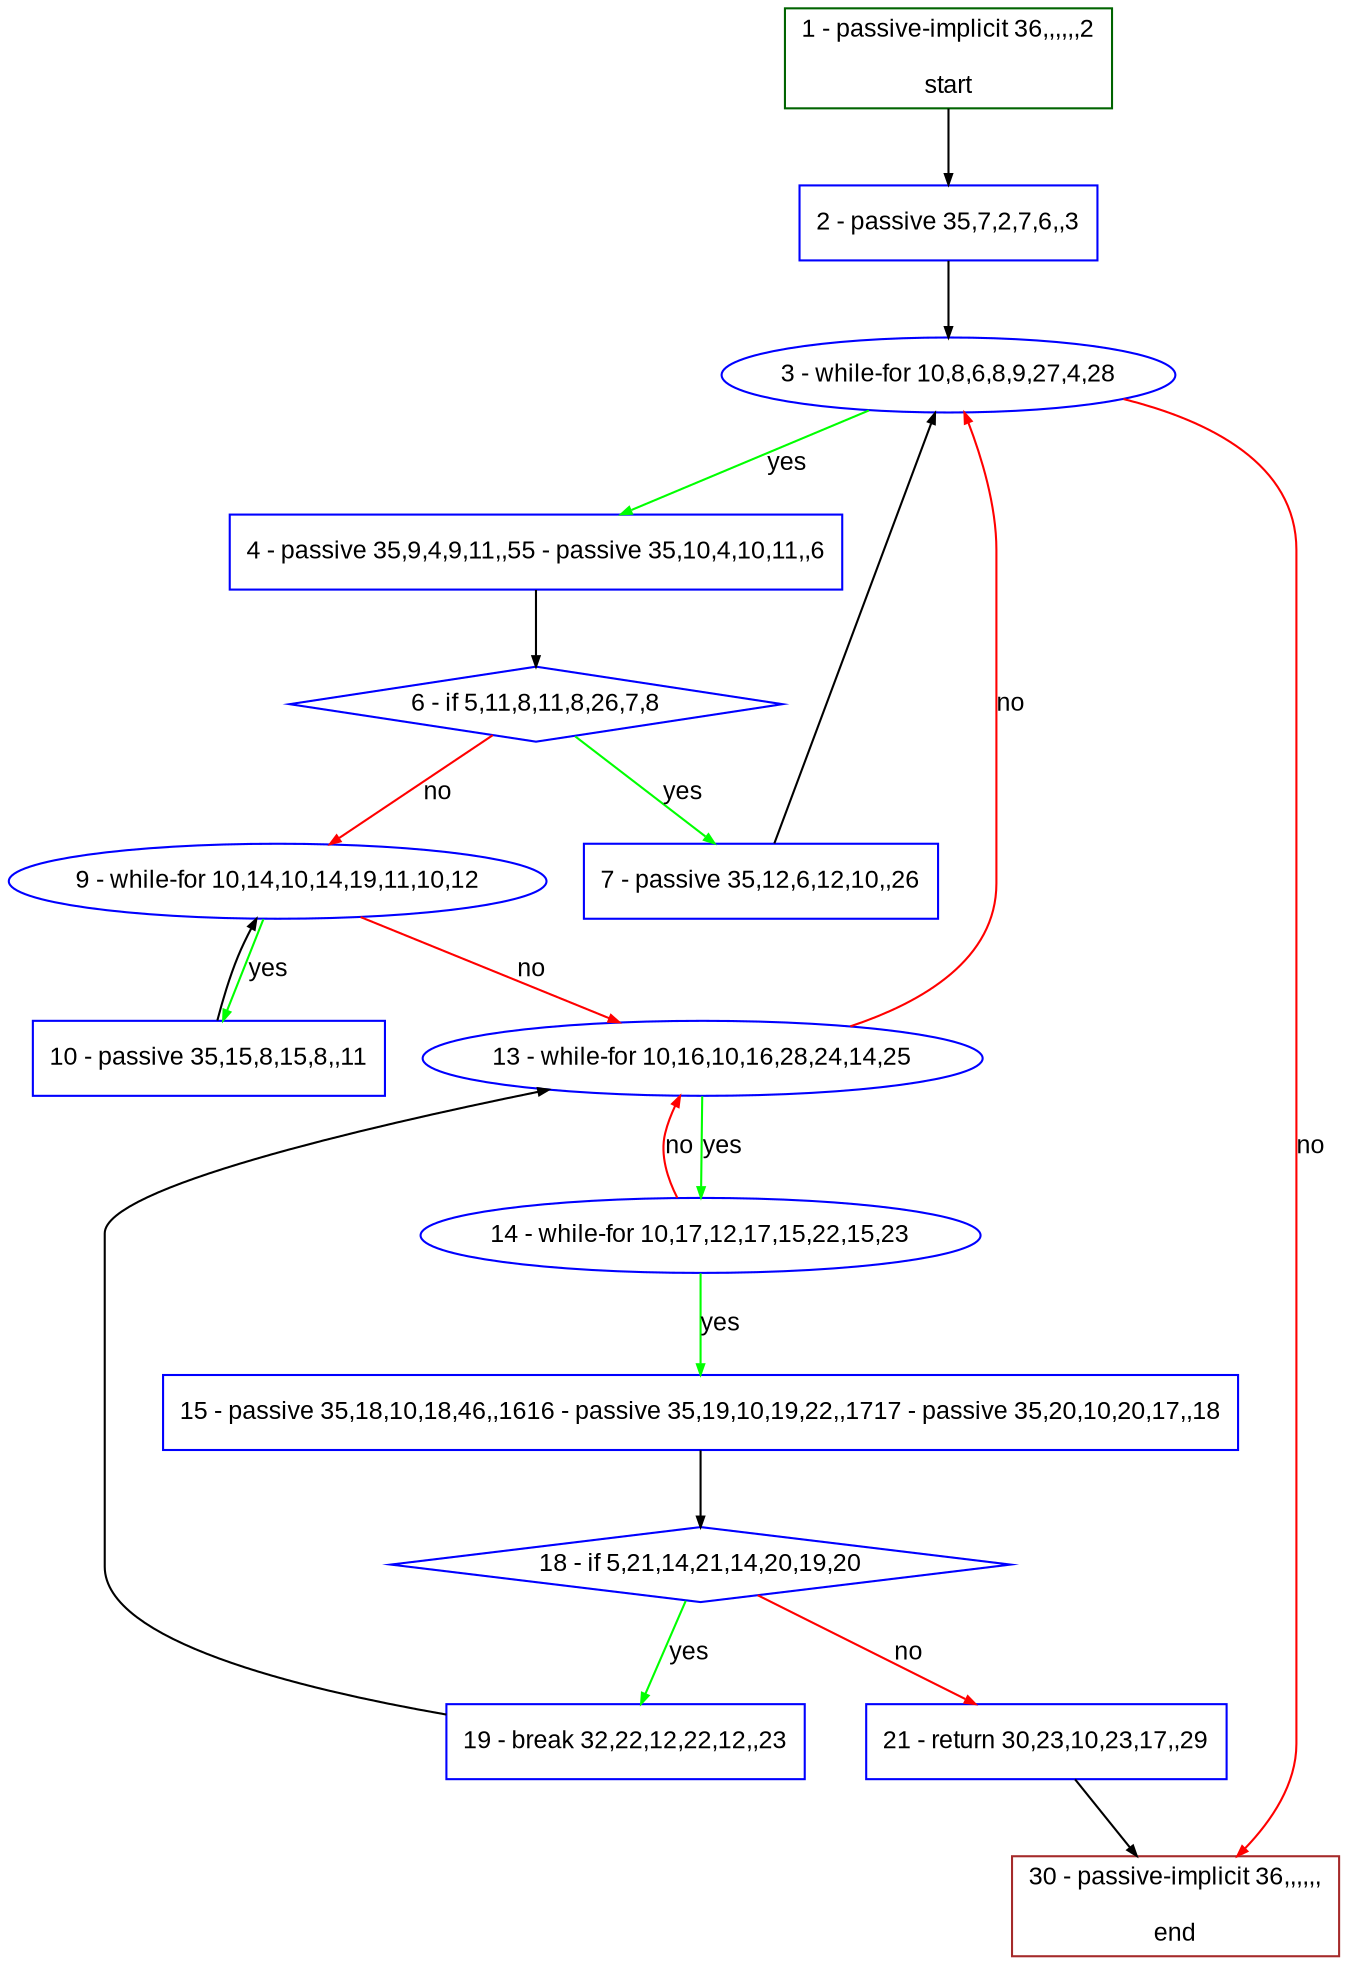 digraph "" {
  graph [bgcolor="white", fillcolor="#FFFFCC", pack="true", packmode="clust", fontname="Arial", label="", fontsize="12", compound="true", style="rounded,filled"];
  node [node_initialized="no", fillcolor="white", fontname="Arial", label="", color="grey", fontsize="12", fixedsize="false", compound="true", shape="rectangle", style="filled"];
  edge [arrowtail="none", lhead="", fontcolor="black", fontname="Arial", label="", color="black", fontsize="12", arrowhead="normal", arrowsize="0.5", compound="true", ltail="", dir="forward"];
  __N1 [fillcolor="#ffffff", label="2 - passive 35,7,2,7,6,,3", color="#0000ff", shape="box", style="filled"];
  __N2 [fillcolor="#ffffff", label="1 - passive-implicit 36,,,,,,2\n\nstart", color="#006400", shape="box", style="filled"];
  __N3 [fillcolor="#ffffff", label="3 - while-for 10,8,6,8,9,27,4,28", color="#0000ff", shape="oval", style="filled"];
  __N4 [fillcolor="#ffffff", label="4 - passive 35,9,4,9,11,,55 - passive 35,10,4,10,11,,6", color="#0000ff", shape="box", style="filled"];
  __N5 [fillcolor="#ffffff", label="30 - passive-implicit 36,,,,,,\n\nend", color="#a52a2a", shape="box", style="filled"];
  __N6 [fillcolor="#ffffff", label="6 - if 5,11,8,11,8,26,7,8", color="#0000ff", shape="diamond", style="filled"];
  __N7 [fillcolor="#ffffff", label="7 - passive 35,12,6,12,10,,26", color="#0000ff", shape="box", style="filled"];
  __N8 [fillcolor="#ffffff", label="9 - while-for 10,14,10,14,19,11,10,12", color="#0000ff", shape="oval", style="filled"];
  __N9 [fillcolor="#ffffff", label="10 - passive 35,15,8,15,8,,11", color="#0000ff", shape="box", style="filled"];
  __N10 [fillcolor="#ffffff", label="13 - while-for 10,16,10,16,28,24,14,25", color="#0000ff", shape="oval", style="filled"];
  __N11 [fillcolor="#ffffff", label="14 - while-for 10,17,12,17,15,22,15,23", color="#0000ff", shape="oval", style="filled"];
  __N12 [fillcolor="#ffffff", label="15 - passive 35,18,10,18,46,,1616 - passive 35,19,10,19,22,,1717 - passive 35,20,10,20,17,,18", color="#0000ff", shape="box", style="filled"];
  __N13 [fillcolor="#ffffff", label="18 - if 5,21,14,21,14,20,19,20", color="#0000ff", shape="diamond", style="filled"];
  __N14 [fillcolor="#ffffff", label="19 - break 32,22,12,22,12,,23", color="#0000ff", shape="box", style="filled"];
  __N15 [fillcolor="#ffffff", label="21 - return 30,23,10,23,17,,29", color="#0000ff", shape="box", style="filled"];
  __N2 -> __N1 [arrowtail="none", color="#000000", label="", arrowhead="normal", dir="forward"];
  __N1 -> __N3 [arrowtail="none", color="#000000", label="", arrowhead="normal", dir="forward"];
  __N3 -> __N4 [arrowtail="none", color="#00ff00", label="yes", arrowhead="normal", dir="forward"];
  __N3 -> __N5 [arrowtail="none", color="#ff0000", label="no", arrowhead="normal", dir="forward"];
  __N4 -> __N6 [arrowtail="none", color="#000000", label="", arrowhead="normal", dir="forward"];
  __N6 -> __N7 [arrowtail="none", color="#00ff00", label="yes", arrowhead="normal", dir="forward"];
  __N6 -> __N8 [arrowtail="none", color="#ff0000", label="no", arrowhead="normal", dir="forward"];
  __N7 -> __N3 [arrowtail="none", color="#000000", label="", arrowhead="normal", dir="forward"];
  __N8 -> __N9 [arrowtail="none", color="#00ff00", label="yes", arrowhead="normal", dir="forward"];
  __N9 -> __N8 [arrowtail="none", color="#000000", label="", arrowhead="normal", dir="forward"];
  __N8 -> __N10 [arrowtail="none", color="#ff0000", label="no", arrowhead="normal", dir="forward"];
  __N10 -> __N3 [arrowtail="none", color="#ff0000", label="no", arrowhead="normal", dir="forward"];
  __N10 -> __N11 [arrowtail="none", color="#00ff00", label="yes", arrowhead="normal", dir="forward"];
  __N11 -> __N10 [arrowtail="none", color="#ff0000", label="no", arrowhead="normal", dir="forward"];
  __N11 -> __N12 [arrowtail="none", color="#00ff00", label="yes", arrowhead="normal", dir="forward"];
  __N12 -> __N13 [arrowtail="none", color="#000000", label="", arrowhead="normal", dir="forward"];
  __N13 -> __N14 [arrowtail="none", color="#00ff00", label="yes", arrowhead="normal", dir="forward"];
  __N13 -> __N15 [arrowtail="none", color="#ff0000", label="no", arrowhead="normal", dir="forward"];
  __N14 -> __N10 [arrowtail="none", color="#000000", label="", arrowhead="normal", dir="forward"];
  __N15 -> __N5 [arrowtail="none", color="#000000", label="", arrowhead="normal", dir="forward"];
}
